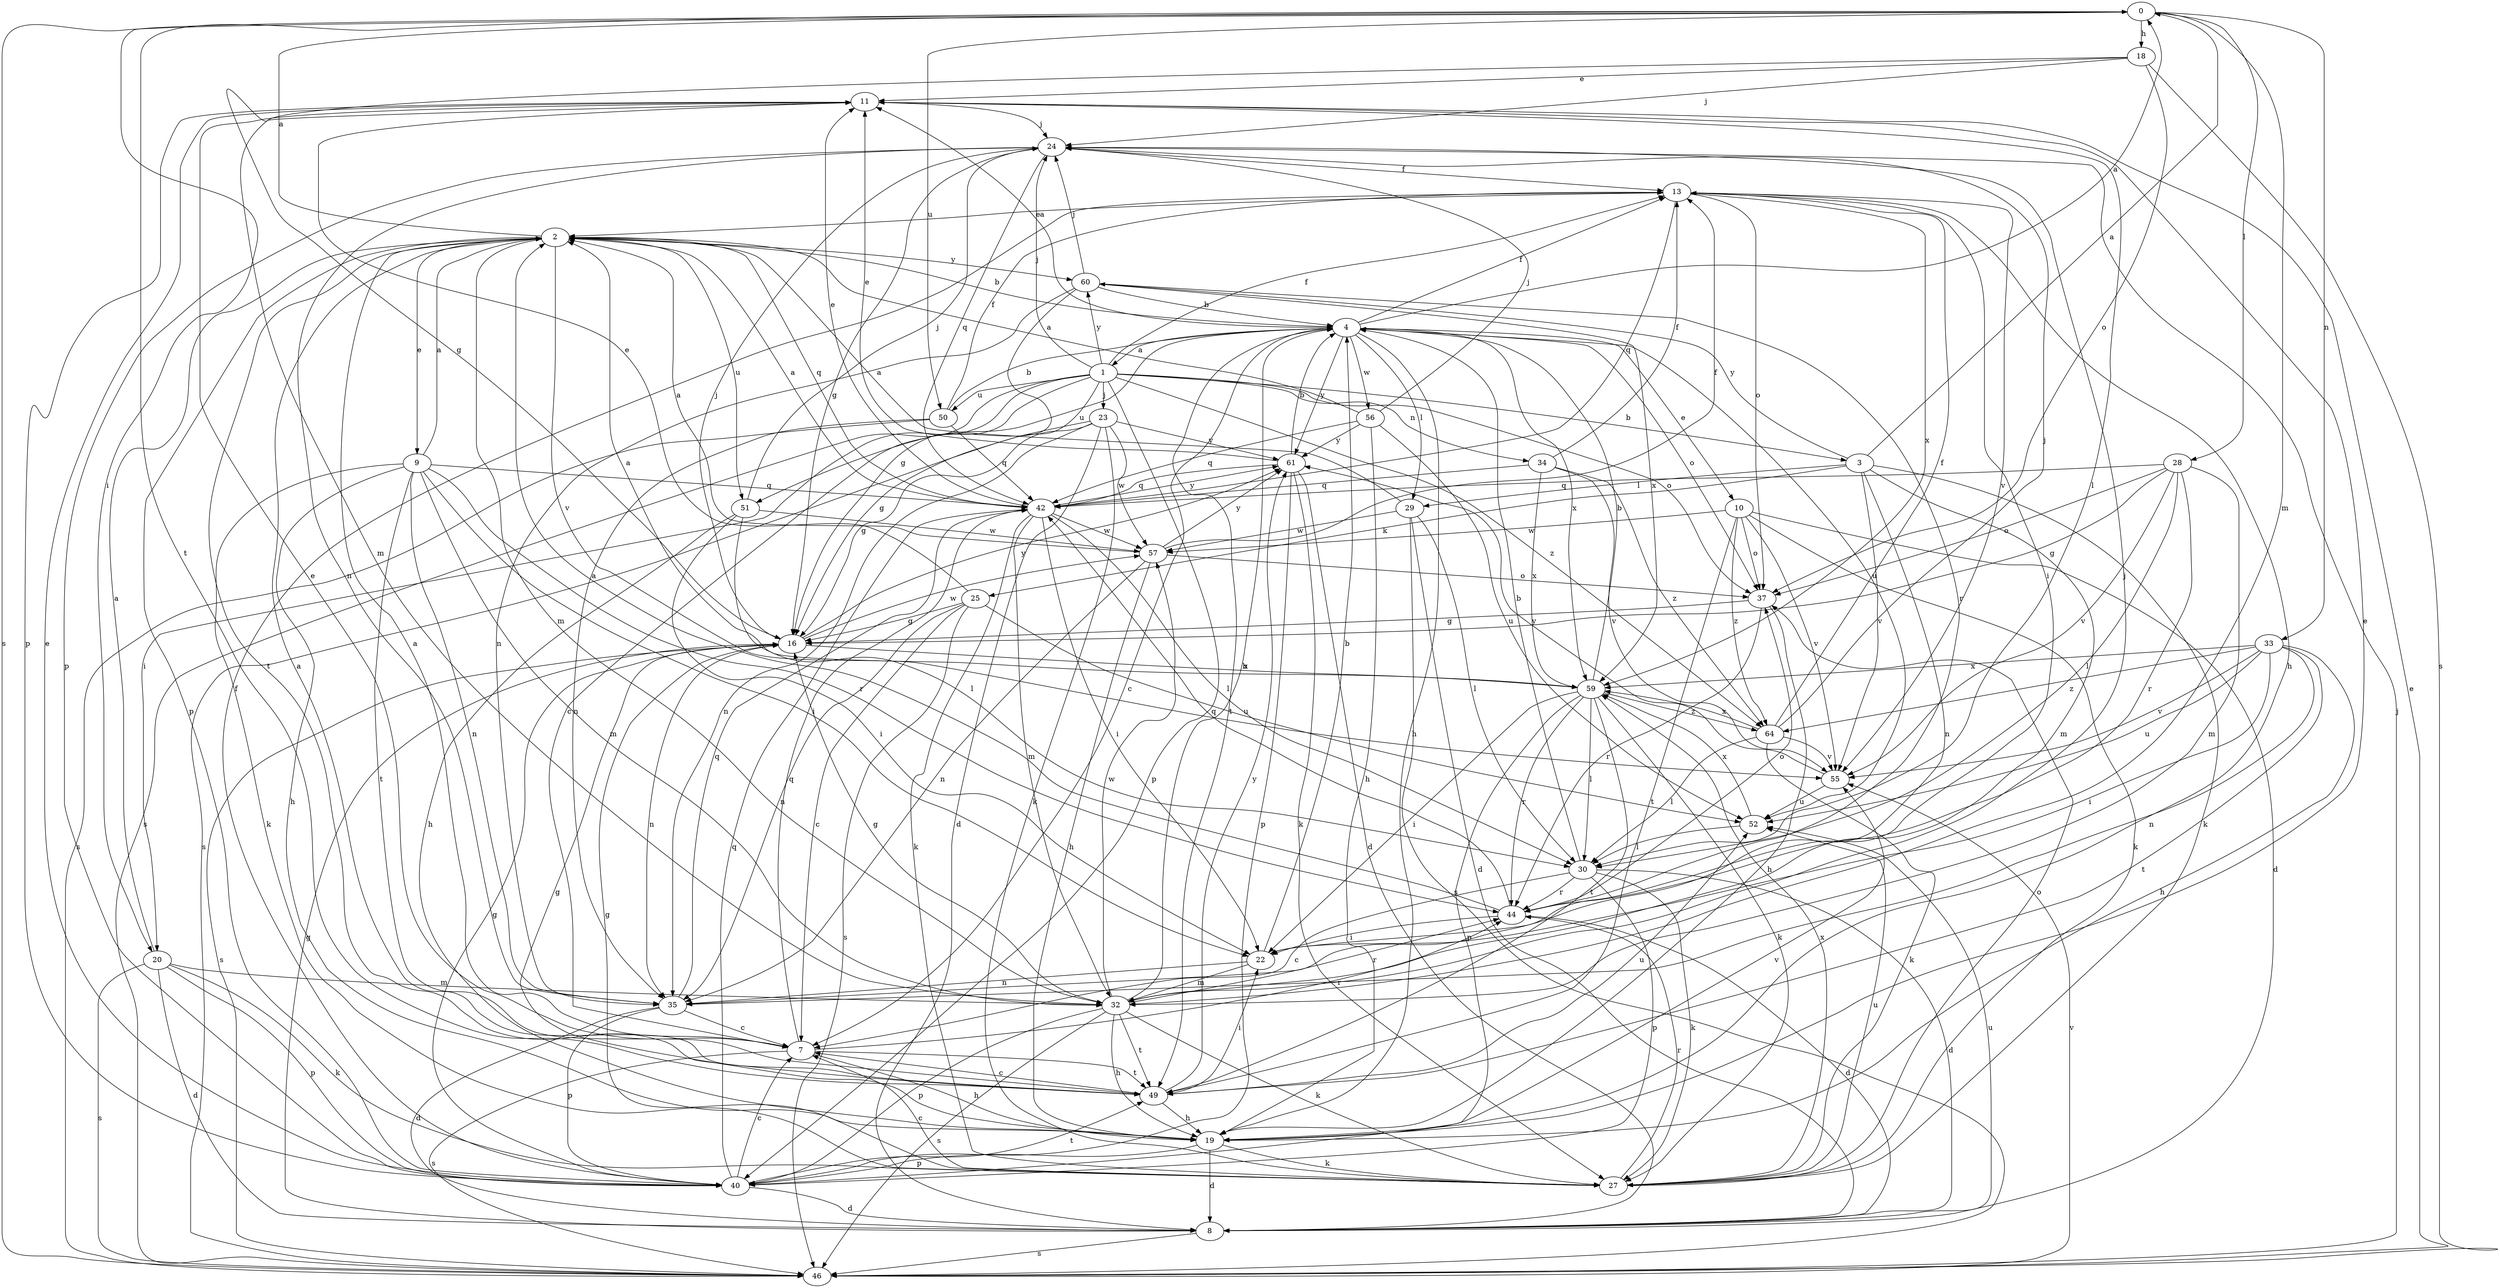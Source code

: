 strict digraph  {
0;
1;
2;
3;
4;
7;
8;
9;
10;
11;
13;
16;
18;
19;
20;
22;
23;
24;
25;
27;
28;
29;
30;
32;
33;
34;
35;
37;
40;
42;
44;
46;
49;
50;
51;
52;
55;
56;
57;
59;
60;
61;
64;
0 -> 18  [label=h];
0 -> 20  [label=i];
0 -> 28  [label=l];
0 -> 32  [label=m];
0 -> 33  [label=n];
0 -> 46  [label=s];
0 -> 49  [label=t];
0 -> 50  [label=u];
1 -> 3  [label=b];
1 -> 7  [label=c];
1 -> 13  [label=f];
1 -> 16  [label=g];
1 -> 20  [label=i];
1 -> 23  [label=j];
1 -> 24  [label=j];
1 -> 34  [label=n];
1 -> 37  [label=o];
1 -> 40  [label=p];
1 -> 46  [label=s];
1 -> 50  [label=u];
1 -> 60  [label=y];
1 -> 64  [label=z];
2 -> 0  [label=a];
2 -> 4  [label=b];
2 -> 9  [label=e];
2 -> 32  [label=m];
2 -> 40  [label=p];
2 -> 42  [label=q];
2 -> 49  [label=t];
2 -> 51  [label=u];
2 -> 55  [label=v];
2 -> 60  [label=y];
3 -> 0  [label=a];
3 -> 25  [label=k];
3 -> 27  [label=k];
3 -> 29  [label=l];
3 -> 32  [label=m];
3 -> 35  [label=n];
3 -> 55  [label=v];
3 -> 60  [label=y];
4 -> 0  [label=a];
4 -> 1  [label=a];
4 -> 7  [label=c];
4 -> 10  [label=e];
4 -> 11  [label=e];
4 -> 13  [label=f];
4 -> 19  [label=h];
4 -> 29  [label=l];
4 -> 37  [label=o];
4 -> 49  [label=t];
4 -> 51  [label=u];
4 -> 52  [label=u];
4 -> 56  [label=w];
4 -> 59  [label=x];
4 -> 61  [label=y];
7 -> 2  [label=a];
7 -> 11  [label=e];
7 -> 19  [label=h];
7 -> 42  [label=q];
7 -> 44  [label=r];
7 -> 46  [label=s];
7 -> 49  [label=t];
8 -> 16  [label=g];
8 -> 46  [label=s];
8 -> 52  [label=u];
9 -> 2  [label=a];
9 -> 19  [label=h];
9 -> 22  [label=i];
9 -> 27  [label=k];
9 -> 32  [label=m];
9 -> 35  [label=n];
9 -> 42  [label=q];
9 -> 44  [label=r];
9 -> 49  [label=t];
10 -> 8  [label=d];
10 -> 27  [label=k];
10 -> 37  [label=o];
10 -> 49  [label=t];
10 -> 55  [label=v];
10 -> 57  [label=w];
10 -> 64  [label=z];
11 -> 24  [label=j];
11 -> 30  [label=l];
11 -> 32  [label=m];
11 -> 40  [label=p];
13 -> 2  [label=a];
13 -> 19  [label=h];
13 -> 22  [label=i];
13 -> 37  [label=o];
13 -> 42  [label=q];
13 -> 55  [label=v];
13 -> 59  [label=x];
16 -> 24  [label=j];
16 -> 35  [label=n];
16 -> 46  [label=s];
16 -> 57  [label=w];
16 -> 59  [label=x];
16 -> 61  [label=y];
18 -> 11  [label=e];
18 -> 16  [label=g];
18 -> 24  [label=j];
18 -> 37  [label=o];
18 -> 46  [label=s];
19 -> 8  [label=d];
19 -> 11  [label=e];
19 -> 16  [label=g];
19 -> 27  [label=k];
19 -> 40  [label=p];
19 -> 55  [label=v];
20 -> 2  [label=a];
20 -> 8  [label=d];
20 -> 27  [label=k];
20 -> 32  [label=m];
20 -> 40  [label=p];
20 -> 46  [label=s];
22 -> 4  [label=b];
22 -> 32  [label=m];
22 -> 35  [label=n];
23 -> 8  [label=d];
23 -> 16  [label=g];
23 -> 27  [label=k];
23 -> 35  [label=n];
23 -> 46  [label=s];
23 -> 57  [label=w];
23 -> 61  [label=y];
24 -> 13  [label=f];
24 -> 16  [label=g];
24 -> 35  [label=n];
24 -> 40  [label=p];
24 -> 42  [label=q];
25 -> 7  [label=c];
25 -> 11  [label=e];
25 -> 16  [label=g];
25 -> 35  [label=n];
25 -> 46  [label=s];
25 -> 52  [label=u];
27 -> 7  [label=c];
27 -> 16  [label=g];
27 -> 37  [label=o];
27 -> 44  [label=r];
27 -> 52  [label=u];
27 -> 59  [label=x];
28 -> 16  [label=g];
28 -> 30  [label=l];
28 -> 32  [label=m];
28 -> 37  [label=o];
28 -> 42  [label=q];
28 -> 44  [label=r];
28 -> 55  [label=v];
29 -> 2  [label=a];
29 -> 8  [label=d];
29 -> 30  [label=l];
29 -> 46  [label=s];
29 -> 57  [label=w];
30 -> 4  [label=b];
30 -> 7  [label=c];
30 -> 8  [label=d];
30 -> 27  [label=k];
30 -> 40  [label=p];
30 -> 44  [label=r];
32 -> 4  [label=b];
32 -> 16  [label=g];
32 -> 19  [label=h];
32 -> 24  [label=j];
32 -> 27  [label=k];
32 -> 40  [label=p];
32 -> 44  [label=r];
32 -> 46  [label=s];
32 -> 49  [label=t];
32 -> 57  [label=w];
33 -> 19  [label=h];
33 -> 22  [label=i];
33 -> 35  [label=n];
33 -> 49  [label=t];
33 -> 52  [label=u];
33 -> 55  [label=v];
33 -> 59  [label=x];
33 -> 64  [label=z];
34 -> 13  [label=f];
34 -> 42  [label=q];
34 -> 55  [label=v];
34 -> 59  [label=x];
34 -> 64  [label=z];
35 -> 7  [label=c];
35 -> 8  [label=d];
35 -> 40  [label=p];
35 -> 42  [label=q];
37 -> 16  [label=g];
37 -> 19  [label=h];
37 -> 44  [label=r];
40 -> 7  [label=c];
40 -> 8  [label=d];
40 -> 11  [label=e];
40 -> 13  [label=f];
40 -> 16  [label=g];
40 -> 42  [label=q];
40 -> 49  [label=t];
42 -> 2  [label=a];
42 -> 11  [label=e];
42 -> 22  [label=i];
42 -> 27  [label=k];
42 -> 30  [label=l];
42 -> 32  [label=m];
42 -> 57  [label=w];
42 -> 61  [label=y];
44 -> 2  [label=a];
44 -> 8  [label=d];
44 -> 22  [label=i];
44 -> 37  [label=o];
44 -> 42  [label=q];
46 -> 11  [label=e];
46 -> 24  [label=j];
46 -> 55  [label=v];
49 -> 2  [label=a];
49 -> 7  [label=c];
49 -> 19  [label=h];
49 -> 22  [label=i];
49 -> 52  [label=u];
49 -> 61  [label=y];
50 -> 4  [label=b];
50 -> 13  [label=f];
50 -> 35  [label=n];
50 -> 42  [label=q];
50 -> 46  [label=s];
51 -> 19  [label=h];
51 -> 22  [label=i];
51 -> 24  [label=j];
51 -> 30  [label=l];
51 -> 57  [label=w];
52 -> 30  [label=l];
52 -> 59  [label=x];
55 -> 52  [label=u];
55 -> 61  [label=y];
56 -> 2  [label=a];
56 -> 19  [label=h];
56 -> 24  [label=j];
56 -> 42  [label=q];
56 -> 52  [label=u];
56 -> 61  [label=y];
57 -> 2  [label=a];
57 -> 13  [label=f];
57 -> 19  [label=h];
57 -> 35  [label=n];
57 -> 37  [label=o];
57 -> 61  [label=y];
59 -> 2  [label=a];
59 -> 4  [label=b];
59 -> 22  [label=i];
59 -> 27  [label=k];
59 -> 30  [label=l];
59 -> 40  [label=p];
59 -> 44  [label=r];
59 -> 49  [label=t];
59 -> 64  [label=z];
60 -> 4  [label=b];
60 -> 16  [label=g];
60 -> 24  [label=j];
60 -> 35  [label=n];
60 -> 44  [label=r];
60 -> 59  [label=x];
61 -> 4  [label=b];
61 -> 8  [label=d];
61 -> 11  [label=e];
61 -> 27  [label=k];
61 -> 40  [label=p];
61 -> 42  [label=q];
64 -> 13  [label=f];
64 -> 24  [label=j];
64 -> 27  [label=k];
64 -> 30  [label=l];
64 -> 55  [label=v];
64 -> 59  [label=x];
}
